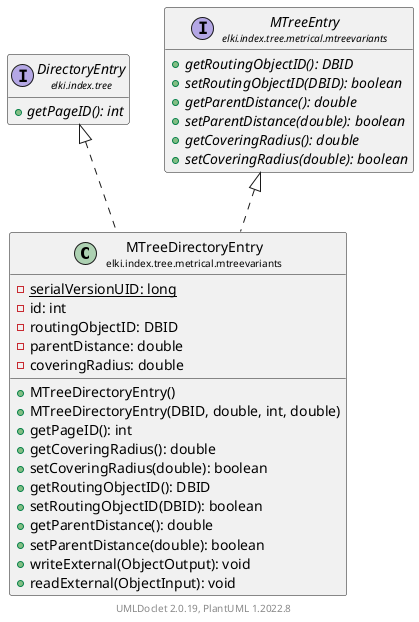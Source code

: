 @startuml
    remove .*\.(Instance|Par|Parameterizer|Factory)$
    set namespaceSeparator none
    hide empty fields
    hide empty methods

    class "<size:14>MTreeDirectoryEntry\n<size:10>elki.index.tree.metrical.mtreevariants" as elki.index.tree.metrical.mtreevariants.MTreeDirectoryEntry [[MTreeDirectoryEntry.html]] {
        {static} -serialVersionUID: long
        -id: int
        -routingObjectID: DBID
        -parentDistance: double
        -coveringRadius: double
        +MTreeDirectoryEntry()
        +MTreeDirectoryEntry(DBID, double, int, double)
        +getPageID(): int
        +getCoveringRadius(): double
        +setCoveringRadius(double): boolean
        +getRoutingObjectID(): DBID
        +setRoutingObjectID(DBID): boolean
        +getParentDistance(): double
        +setParentDistance(double): boolean
        +writeExternal(ObjectOutput): void
        +readExternal(ObjectInput): void
    }

    interface "<size:14>DirectoryEntry\n<size:10>elki.index.tree" as elki.index.tree.DirectoryEntry [[../../DirectoryEntry.html]] {
        {abstract} +getPageID(): int
    }
    interface "<size:14>MTreeEntry\n<size:10>elki.index.tree.metrical.mtreevariants" as elki.index.tree.metrical.mtreevariants.MTreeEntry [[MTreeEntry.html]] {
        {abstract} +getRoutingObjectID(): DBID
        {abstract} +setRoutingObjectID(DBID): boolean
        {abstract} +getParentDistance(): double
        {abstract} +setParentDistance(double): boolean
        {abstract} +getCoveringRadius(): double
        {abstract} +setCoveringRadius(double): boolean
    }

    elki.index.tree.DirectoryEntry <|.. elki.index.tree.metrical.mtreevariants.MTreeDirectoryEntry
    elki.index.tree.metrical.mtreevariants.MTreeEntry <|.. elki.index.tree.metrical.mtreevariants.MTreeDirectoryEntry

    center footer UMLDoclet 2.0.19, PlantUML 1.2022.8
@enduml
